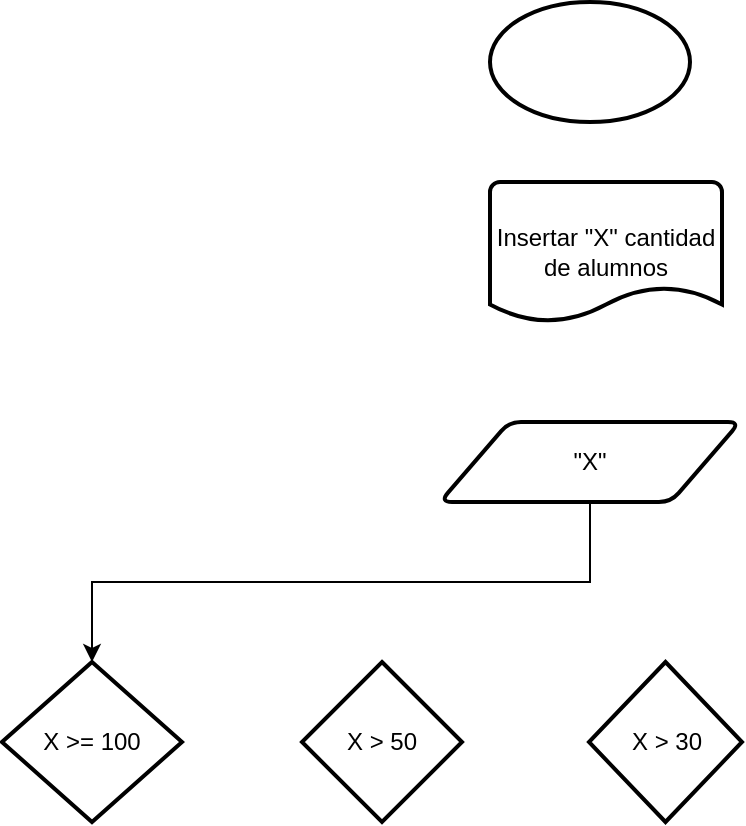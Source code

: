 <mxfile version="26.0.15">
  <diagram name="Página-1" id="6hATnXFogbxB_l2UfcN0">
    <mxGraphModel dx="1426" dy="781" grid="1" gridSize="10" guides="1" tooltips="1" connect="1" arrows="1" fold="1" page="1" pageScale="1" pageWidth="827" pageHeight="1169" math="0" shadow="0">
      <root>
        <mxCell id="0" />
        <mxCell id="1" parent="0" />
        <mxCell id="vY56f5D4LUq1K3Phyb_F-1" value="" style="strokeWidth=2;html=1;shape=mxgraph.flowchart.start_1;whiteSpace=wrap;" vertex="1" parent="1">
          <mxGeometry x="364" y="30" width="100" height="60" as="geometry" />
        </mxCell>
        <mxCell id="vY56f5D4LUq1K3Phyb_F-2" value="&quot;X&quot;" style="shape=parallelogram;html=1;strokeWidth=2;perimeter=parallelogramPerimeter;whiteSpace=wrap;rounded=1;arcSize=12;size=0.23;" vertex="1" parent="1">
          <mxGeometry x="339" y="240" width="150" height="40" as="geometry" />
        </mxCell>
        <mxCell id="vY56f5D4LUq1K3Phyb_F-3" value="Insertar &quot;X&quot; cantidad de alumnos" style="strokeWidth=2;html=1;shape=mxgraph.flowchart.document2;whiteSpace=wrap;size=0.25;" vertex="1" parent="1">
          <mxGeometry x="364" y="120" width="116" height="70" as="geometry" />
        </mxCell>
        <mxCell id="vY56f5D4LUq1K3Phyb_F-4" value="X &amp;gt; 30" style="strokeWidth=2;html=1;shape=mxgraph.flowchart.decision;whiteSpace=wrap;" vertex="1" parent="1">
          <mxGeometry x="413.5" y="360" width="76.5" height="80" as="geometry" />
        </mxCell>
        <mxCell id="vY56f5D4LUq1K3Phyb_F-5" value="X &amp;gt; 50" style="strokeWidth=2;html=1;shape=mxgraph.flowchart.decision;whiteSpace=wrap;" vertex="1" parent="1">
          <mxGeometry x="270" y="360" width="80" height="80" as="geometry" />
        </mxCell>
        <mxCell id="vY56f5D4LUq1K3Phyb_F-6" value="X &amp;gt;= 100" style="strokeWidth=2;html=1;shape=mxgraph.flowchart.decision;whiteSpace=wrap;" vertex="1" parent="1">
          <mxGeometry x="120" y="360" width="90" height="80" as="geometry" />
        </mxCell>
        <mxCell id="vY56f5D4LUq1K3Phyb_F-7" style="rounded=0;orthogonalLoop=1;jettySize=auto;html=1;entryX=0.5;entryY=0;entryDx=0;entryDy=0;entryPerimeter=0;edgeStyle=orthogonalEdgeStyle;" edge="1" parent="1" source="vY56f5D4LUq1K3Phyb_F-2" target="vY56f5D4LUq1K3Phyb_F-6">
          <mxGeometry relative="1" as="geometry">
            <Array as="points">
              <mxPoint x="414" y="320" />
              <mxPoint x="165" y="320" />
            </Array>
          </mxGeometry>
        </mxCell>
      </root>
    </mxGraphModel>
  </diagram>
</mxfile>
